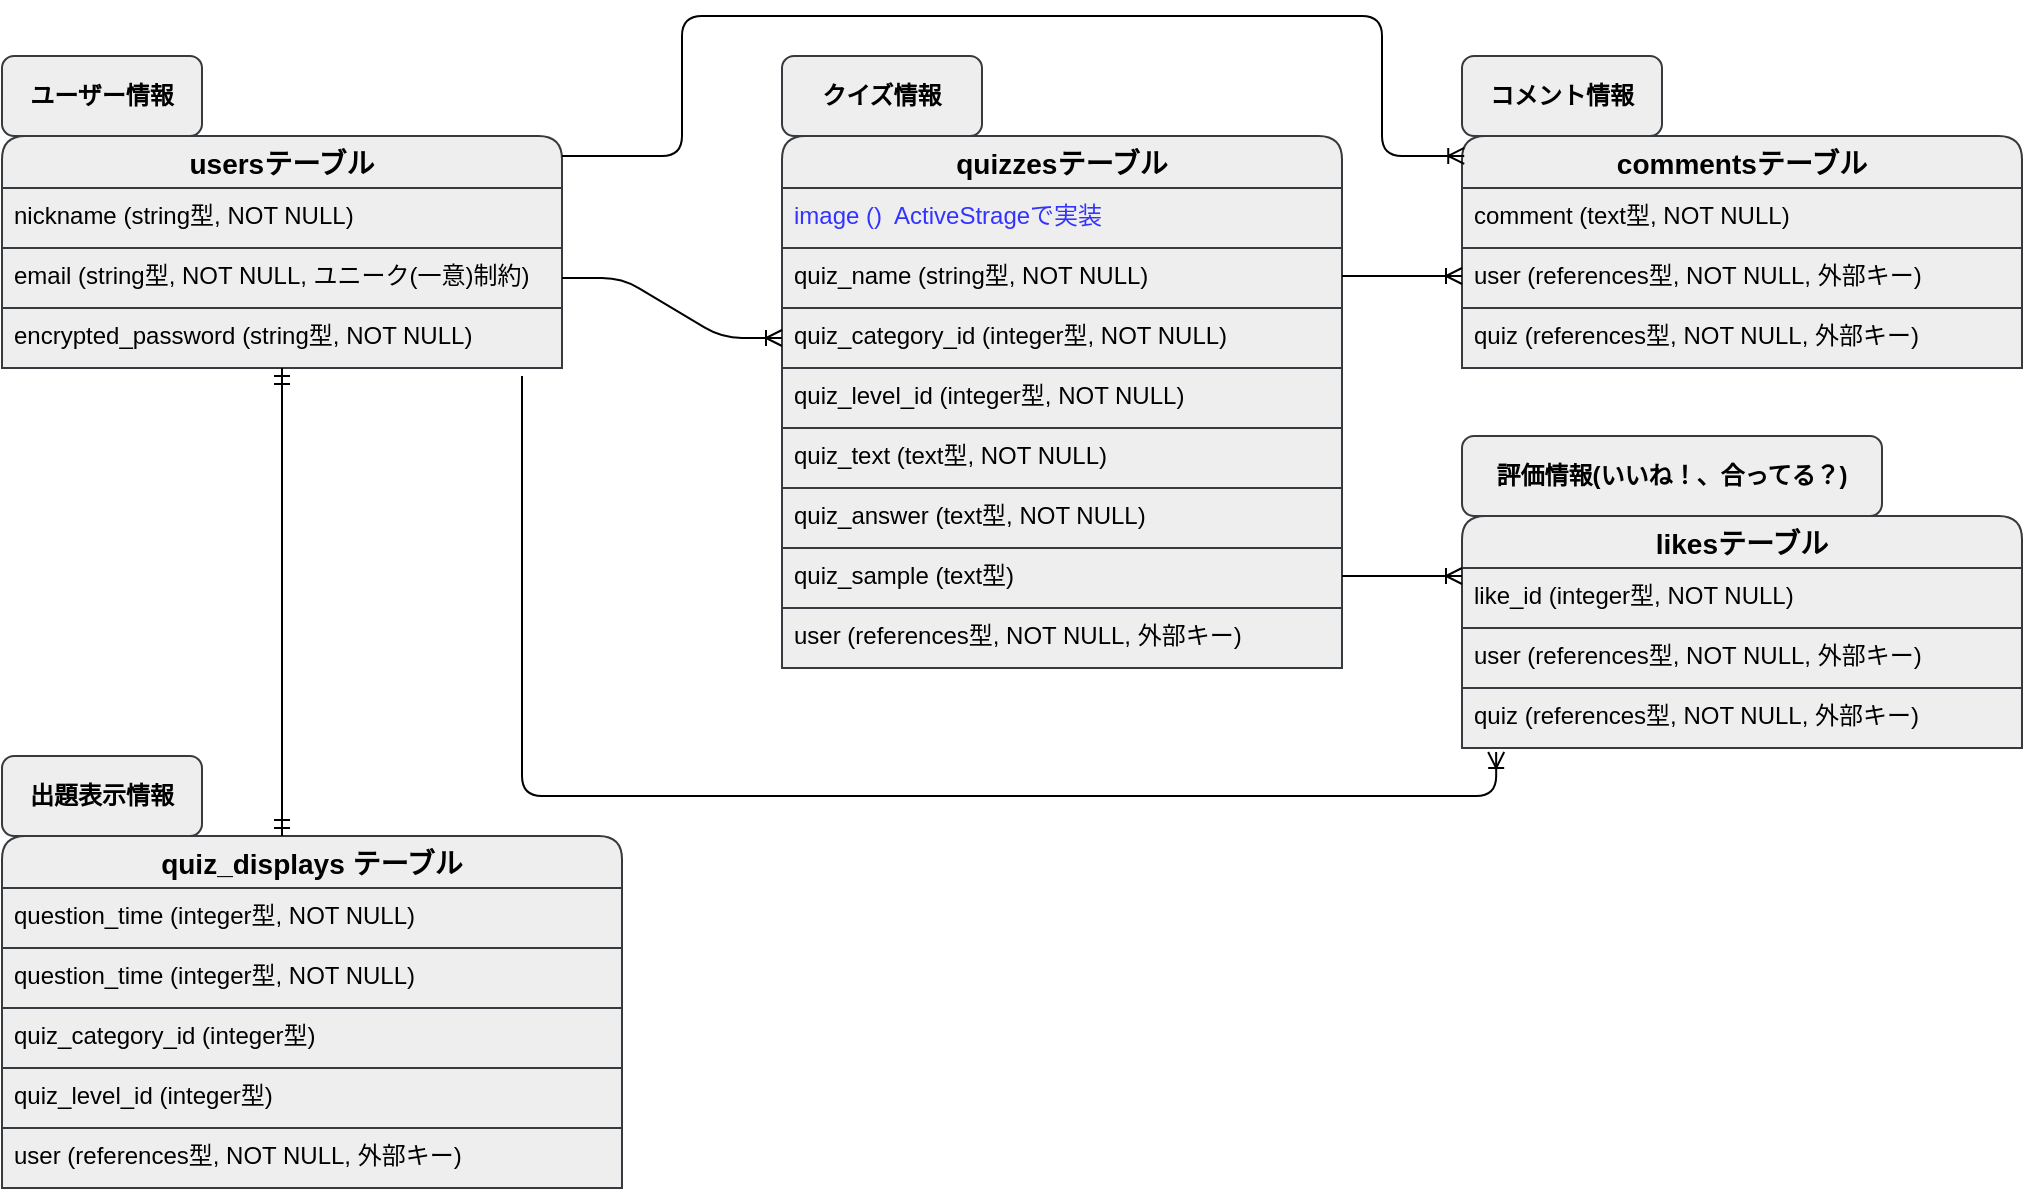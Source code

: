 <mxfile>
    <diagram id="iK9eycRJPg6SYrZd0W95" name="ページ１">
        <mxGraphModel dx="407" dy="526" grid="1" gridSize="10" guides="1" tooltips="0" connect="1" arrows="1" fold="1" page="1" pageScale="1" pageWidth="827" pageHeight="1169" math="0" shadow="0">
            <root>
                <mxCell id="VafTBtpye_XPdqLhDcZI-0"/>
                <mxCell id="VafTBtpye_XPdqLhDcZI-1" parent="VafTBtpye_XPdqLhDcZI-0"/>
                <mxCell id="drJjomzJPlkLiz0vsGmV-22" value="usersテーブル" style="swimlane;fontStyle=1;childLayout=stackLayout;horizontal=1;startSize=26;horizontalStack=0;resizeParent=1;resizeParentMax=0;resizeLast=0;collapsible=1;marginBottom=0;align=center;fontSize=14;rounded=1;labelBackgroundColor=none;fillColor=#eeeeee;strokeColor=#36393d;fontColor=#000000;" parent="VafTBtpye_XPdqLhDcZI-1" vertex="1">
                    <mxGeometry x="30" y="80" width="280" height="116" as="geometry"/>
                </mxCell>
                <mxCell id="drJjomzJPlkLiz0vsGmV-23" value="nickname (string型, NOT NULL)" style="text;strokeColor=#36393d;fillColor=#eeeeee;spacingLeft=4;spacingRight=4;overflow=hidden;rotatable=0;points=[[0,0.5],[1,0.5]];portConstraint=eastwest;fontSize=12;labelBackgroundColor=none;fontColor=#000000;" parent="drJjomzJPlkLiz0vsGmV-22" vertex="1">
                    <mxGeometry y="26" width="280" height="30" as="geometry"/>
                </mxCell>
                <mxCell id="drJjomzJPlkLiz0vsGmV-24" value="email (string型, NOT NULL, ユニーク(一意)制約)" style="text;strokeColor=#36393d;fillColor=#eeeeee;spacingLeft=4;spacingRight=4;overflow=hidden;rotatable=0;points=[[0,0.5],[1,0.5]];portConstraint=eastwest;fontSize=12;fontColor=#000000;" parent="drJjomzJPlkLiz0vsGmV-22" vertex="1">
                    <mxGeometry y="56" width="280" height="30" as="geometry"/>
                </mxCell>
                <mxCell id="drJjomzJPlkLiz0vsGmV-26" value="encrypted_password (string型, NOT NULL)" style="text;strokeColor=#36393d;fillColor=#eeeeee;spacingLeft=4;spacingRight=4;overflow=hidden;rotatable=0;points=[[0,0.5],[1,0.5]];portConstraint=eastwest;fontSize=12;fontColor=#000000;" parent="drJjomzJPlkLiz0vsGmV-22" vertex="1">
                    <mxGeometry y="86" width="280" height="30" as="geometry"/>
                </mxCell>
                <mxCell id="drJjomzJPlkLiz0vsGmV-43" style="edgeStyle=orthogonalEdgeStyle;rounded=0;orthogonalLoop=1;jettySize=auto;html=1;exitX=1;exitY=0.5;exitDx=0;exitDy=0;" parent="drJjomzJPlkLiz0vsGmV-22" edge="1">
                    <mxGeometry relative="1" as="geometry">
                        <mxPoint x="280" y="131" as="sourcePoint"/>
                        <mxPoint x="280" y="131" as="targetPoint"/>
                    </mxGeometry>
                </mxCell>
                <mxCell id="drJjomzJPlkLiz0vsGmV-46" value="quizzesテーブル" style="swimlane;fontStyle=1;childLayout=stackLayout;horizontal=1;startSize=26;horizontalStack=0;resizeParent=1;resizeParentMax=0;resizeLast=0;collapsible=1;marginBottom=0;align=center;fontSize=14;rounded=1;labelBackgroundColor=none;fillColor=#eeeeee;strokeColor=#36393d;fontColor=#000000;" parent="VafTBtpye_XPdqLhDcZI-1" vertex="1">
                    <mxGeometry x="420" y="80" width="280" height="266" as="geometry"/>
                </mxCell>
                <mxCell id="drJjomzJPlkLiz0vsGmV-47" value="image ()  ActiveStrageで実装" style="text;strokeColor=#36393d;fillColor=#eeeeee;spacingLeft=4;spacingRight=4;overflow=hidden;rotatable=0;points=[[0,0.5],[1,0.5]];portConstraint=eastwest;fontSize=12;fontColor=#3333FF;" parent="drJjomzJPlkLiz0vsGmV-46" vertex="1">
                    <mxGeometry y="26" width="280" height="30" as="geometry"/>
                </mxCell>
                <mxCell id="drJjomzJPlkLiz0vsGmV-48" value="quiz_name (string型, NOT NULL)" style="text;strokeColor=#36393d;fillColor=#eeeeee;spacingLeft=4;spacingRight=4;overflow=hidden;rotatable=0;points=[[0,0.5],[1,0.5]];portConstraint=eastwest;fontSize=12;fontColor=#000000;" parent="drJjomzJPlkLiz0vsGmV-46" vertex="1">
                    <mxGeometry y="56" width="280" height="30" as="geometry"/>
                </mxCell>
                <mxCell id="drJjomzJPlkLiz0vsGmV-50" value="quiz_category_id (integer型, NOT NULL)" style="text;strokeColor=#36393d;fillColor=#eeeeee;spacingLeft=4;spacingRight=4;overflow=hidden;rotatable=0;points=[[0,0.5],[1,0.5]];portConstraint=eastwest;fontSize=12;labelBackgroundColor=none;fontColor=#000000;" parent="drJjomzJPlkLiz0vsGmV-46" vertex="1">
                    <mxGeometry y="86" width="280" height="30" as="geometry"/>
                </mxCell>
                <mxCell id="drJjomzJPlkLiz0vsGmV-53" value="quiz_level_id (integer型, NOT NULL)" style="text;strokeColor=#36393d;fillColor=#eeeeee;spacingLeft=4;spacingRight=4;overflow=hidden;rotatable=0;points=[[0,0.5],[1,0.5]];portConstraint=eastwest;fontSize=12;fontColor=#000000;" parent="drJjomzJPlkLiz0vsGmV-46" vertex="1">
                    <mxGeometry y="116" width="280" height="30" as="geometry"/>
                </mxCell>
                <mxCell id="27" value="quiz_text (text型, NOT NULL)" style="text;strokeColor=#36393d;fillColor=#eeeeee;spacingLeft=4;spacingRight=4;overflow=hidden;rotatable=0;points=[[0,0.5],[1,0.5]];portConstraint=eastwest;fontSize=12;fontColor=#000000;" parent="drJjomzJPlkLiz0vsGmV-46" vertex="1">
                    <mxGeometry y="146" width="280" height="30" as="geometry"/>
                </mxCell>
                <mxCell id="28" value="quiz_answer (text型, NOT NULL)" style="text;strokeColor=#36393d;fillColor=#eeeeee;spacingLeft=4;spacingRight=4;overflow=hidden;rotatable=0;points=[[0,0.5],[1,0.5]];portConstraint=eastwest;fontSize=12;fontColor=#000000;" parent="drJjomzJPlkLiz0vsGmV-46" vertex="1">
                    <mxGeometry y="176" width="280" height="30" as="geometry"/>
                </mxCell>
                <mxCell id="29" value="quiz_sample (text型)" style="text;strokeColor=#36393d;fillColor=#eeeeee;spacingLeft=4;spacingRight=4;overflow=hidden;rotatable=0;points=[[0,0.5],[1,0.5]];portConstraint=eastwest;fontSize=12;fontColor=#000000;" parent="drJjomzJPlkLiz0vsGmV-46" vertex="1">
                    <mxGeometry y="206" width="280" height="30" as="geometry"/>
                </mxCell>
                <mxCell id="drJjomzJPlkLiz0vsGmV-58" value="user (references型, NOT NULL, 外部キー)" style="text;strokeColor=#36393d;fillColor=#eeeeee;spacingLeft=4;spacingRight=4;overflow=hidden;rotatable=0;points=[[0,0.5],[1,0.5]];portConstraint=eastwest;fontSize=12;fontColor=#000000;" parent="drJjomzJPlkLiz0vsGmV-46" vertex="1">
                    <mxGeometry y="236" width="280" height="30" as="geometry"/>
                </mxCell>
                <mxCell id="drJjomzJPlkLiz0vsGmV-59" value="quiz_displays テーブル" style="swimlane;fontStyle=1;childLayout=stackLayout;horizontal=1;startSize=26;horizontalStack=0;resizeParent=1;resizeParentMax=0;resizeLast=0;collapsible=1;marginBottom=0;align=center;fontSize=14;rounded=1;labelBackgroundColor=none;fillColor=#eeeeee;strokeColor=#36393d;fontColor=#000000;" parent="VafTBtpye_XPdqLhDcZI-1" vertex="1">
                    <mxGeometry x="30" y="430" width="310" height="176" as="geometry"/>
                </mxCell>
                <mxCell id="33" value="question_time (integer型, NOT NULL)" style="text;strokeColor=#36393d;fillColor=#eeeeee;spacingLeft=4;spacingRight=4;overflow=hidden;rotatable=0;points=[[0,0.5],[1,0.5]];portConstraint=eastwest;fontSize=12;fontColor=#000000;" parent="drJjomzJPlkLiz0vsGmV-59" vertex="1">
                    <mxGeometry y="26" width="310" height="30" as="geometry"/>
                </mxCell>
                <mxCell id="39" value="question_time (integer型, NOT NULL)" style="text;strokeColor=#36393d;fillColor=#eeeeee;spacingLeft=4;spacingRight=4;overflow=hidden;rotatable=0;points=[[0,0.5],[1,0.5]];portConstraint=eastwest;fontSize=12;fontColor=#000000;" parent="drJjomzJPlkLiz0vsGmV-59" vertex="1">
                    <mxGeometry y="56" width="310" height="30" as="geometry"/>
                </mxCell>
                <mxCell id="40" value="quiz_category_id (integer型)" style="text;strokeColor=#36393d;fillColor=#eeeeee;spacingLeft=4;spacingRight=4;overflow=hidden;rotatable=0;points=[[0,0.5],[1,0.5]];portConstraint=eastwest;fontSize=12;labelBackgroundColor=none;fontColor=#000000;" parent="drJjomzJPlkLiz0vsGmV-59" vertex="1">
                    <mxGeometry y="86" width="310" height="30" as="geometry"/>
                </mxCell>
                <mxCell id="41" value="quiz_level_id (integer型)" style="text;strokeColor=#36393d;fillColor=#eeeeee;spacingLeft=4;spacingRight=4;overflow=hidden;rotatable=0;points=[[0,0.5],[1,0.5]];portConstraint=eastwest;fontSize=12;fontColor=#000000;" parent="drJjomzJPlkLiz0vsGmV-59" vertex="1">
                    <mxGeometry y="116" width="310" height="30" as="geometry"/>
                </mxCell>
                <mxCell id="drJjomzJPlkLiz0vsGmV-64" value="user (references型, NOT NULL, 外部キー)" style="text;strokeColor=#36393d;fillColor=#eeeeee;spacingLeft=4;spacingRight=4;overflow=hidden;rotatable=0;points=[[0,0.5],[1,0.5]];portConstraint=eastwest;fontSize=12;fontColor=#000000;" parent="drJjomzJPlkLiz0vsGmV-59" vertex="1">
                    <mxGeometry y="146" width="310" height="30" as="geometry"/>
                </mxCell>
                <mxCell id="drJjomzJPlkLiz0vsGmV-65" style="edgeStyle=orthogonalEdgeStyle;rounded=0;orthogonalLoop=1;jettySize=auto;html=1;exitX=1;exitY=0.5;exitDx=0;exitDy=0;" parent="drJjomzJPlkLiz0vsGmV-59" edge="1">
                    <mxGeometry relative="1" as="geometry">
                        <mxPoint x="310" y="41" as="sourcePoint"/>
                        <mxPoint x="310" y="41" as="targetPoint"/>
                    </mxGeometry>
                </mxCell>
                <mxCell id="drJjomzJPlkLiz0vsGmV-87" value="ユーザー情報" style="whiteSpace=wrap;html=1;align=center;rounded=1;glass=0;labelBackgroundColor=none;strokeColor=#36393d;fillColor=#eeeeee;fontColor=#000000;fontStyle=1" parent="VafTBtpye_XPdqLhDcZI-1" vertex="1">
                    <mxGeometry x="30" y="40" width="100" height="40" as="geometry"/>
                </mxCell>
                <mxCell id="drJjomzJPlkLiz0vsGmV-88" value="クイズ情報" style="whiteSpace=wrap;html=1;align=center;rounded=1;glass=0;labelBackgroundColor=none;strokeColor=#36393d;fillColor=#eeeeee;fontColor=#000000;fontStyle=1" parent="VafTBtpye_XPdqLhDcZI-1" vertex="1">
                    <mxGeometry x="420" y="40" width="100" height="40" as="geometry"/>
                </mxCell>
                <mxCell id="drJjomzJPlkLiz0vsGmV-89" value="出題表示情報" style="whiteSpace=wrap;html=1;align=center;rounded=1;glass=0;labelBackgroundColor=none;strokeColor=#36393d;fillColor=#eeeeee;fontColor=#000000;fontStyle=1" parent="VafTBtpye_XPdqLhDcZI-1" vertex="1">
                    <mxGeometry x="30" y="390" width="100" height="40" as="geometry"/>
                </mxCell>
                <mxCell id="drJjomzJPlkLiz0vsGmV-94" value="" style="edgeStyle=entityRelationEdgeStyle;fontSize=12;html=1;endArrow=ERoneToMany;fontColor=#000000;entryX=0;entryY=0.5;entryDx=0;entryDy=0;" parent="VafTBtpye_XPdqLhDcZI-1" source="drJjomzJPlkLiz0vsGmV-24" target="drJjomzJPlkLiz0vsGmV-50" edge="1">
                    <mxGeometry width="100" height="100" relative="1" as="geometry">
                        <mxPoint x="310" y="211" as="sourcePoint"/>
                        <mxPoint x="410" y="178" as="targetPoint"/>
                    </mxGeometry>
                </mxCell>
                <mxCell id="3" value="commentsテーブル" style="swimlane;fontStyle=1;childLayout=stackLayout;horizontal=1;startSize=26;horizontalStack=0;resizeParent=1;resizeParentMax=0;resizeLast=0;collapsible=1;marginBottom=0;align=center;fontSize=14;rounded=1;labelBackgroundColor=none;fillColor=#eeeeee;strokeColor=#36393d;fontColor=#000000;" parent="VafTBtpye_XPdqLhDcZI-1" vertex="1">
                    <mxGeometry x="760" y="80" width="280" height="116" as="geometry"/>
                </mxCell>
                <mxCell id="14" value="comment (text型, NOT NULL)" style="text;strokeColor=#36393d;fillColor=#eeeeee;spacingLeft=4;spacingRight=4;overflow=hidden;rotatable=0;points=[[0,0.5],[1,0.5]];portConstraint=eastwest;fontSize=12;fontColor=#000000;" parent="3" vertex="1">
                    <mxGeometry y="26" width="280" height="30" as="geometry"/>
                </mxCell>
                <mxCell id="12" style="edgeStyle=orthogonalEdgeStyle;rounded=0;orthogonalLoop=1;jettySize=auto;html=1;exitX=1;exitY=0.5;exitDx=0;exitDy=0;" parent="3" edge="1">
                    <mxGeometry relative="1" as="geometry">
                        <mxPoint x="280" y="131" as="sourcePoint"/>
                        <mxPoint x="280" y="131" as="targetPoint"/>
                    </mxGeometry>
                </mxCell>
                <mxCell id="15" value="user (references型, NOT NULL, 外部キー)" style="text;strokeColor=#36393d;fillColor=#eeeeee;spacingLeft=4;spacingRight=4;overflow=hidden;rotatable=0;points=[[0,0.5],[1,0.5]];portConstraint=eastwest;fontSize=12;fontColor=#000000;" parent="3" vertex="1">
                    <mxGeometry y="56" width="280" height="30" as="geometry"/>
                </mxCell>
                <mxCell id="16" value="quiz (references型, NOT NULL, 外部キー)" style="text;strokeColor=#36393d;fillColor=#eeeeee;spacingLeft=4;spacingRight=4;overflow=hidden;rotatable=0;points=[[0,0.5],[1,0.5]];portConstraint=eastwest;fontSize=12;fontColor=#000000;" parent="3" vertex="1">
                    <mxGeometry y="86" width="280" height="30" as="geometry"/>
                </mxCell>
                <mxCell id="13" value="コメント情報" style="whiteSpace=wrap;html=1;align=center;rounded=1;glass=0;labelBackgroundColor=none;strokeColor=#36393d;fillColor=#eeeeee;fontColor=#000000;fontStyle=1" parent="VafTBtpye_XPdqLhDcZI-1" vertex="1">
                    <mxGeometry x="760" y="40" width="100" height="40" as="geometry"/>
                </mxCell>
                <mxCell id="17" value="" style="edgeStyle=orthogonalEdgeStyle;fontSize=12;html=1;endArrow=ERoneToMany;fontColor=#000000;entryX=0.004;entryY=0.086;entryDx=0;entryDy=0;exitX=1;exitY=0.5;exitDx=0;exitDy=0;entryPerimeter=0;" parent="VafTBtpye_XPdqLhDcZI-1" target="3" edge="1">
                    <mxGeometry width="100" height="100" relative="1" as="geometry">
                        <mxPoint x="310" y="90" as="sourcePoint"/>
                        <mxPoint x="420" y="90" as="targetPoint"/>
                        <Array as="points">
                            <mxPoint x="370" y="90"/>
                            <mxPoint x="370" y="20"/>
                            <mxPoint x="720" y="20"/>
                            <mxPoint x="720" y="90"/>
                        </Array>
                    </mxGeometry>
                </mxCell>
                <mxCell id="19" value="" style="edgeStyle=entityRelationEdgeStyle;fontSize=12;html=1;endArrow=ERoneToMany;fontColor=#000000;exitX=1;exitY=0.5;exitDx=0;exitDy=0;" parent="VafTBtpye_XPdqLhDcZI-1" edge="1">
                    <mxGeometry width="100" height="100" relative="1" as="geometry">
                        <mxPoint x="700" y="150" as="sourcePoint"/>
                        <mxPoint x="760" y="150" as="targetPoint"/>
                    </mxGeometry>
                </mxCell>
                <mxCell id="21" value="評価情報(いいね！、合ってる？)" style="whiteSpace=wrap;html=1;align=center;rounded=1;glass=0;labelBackgroundColor=none;strokeColor=#36393d;fillColor=#eeeeee;fontColor=#000000;fontStyle=1" parent="VafTBtpye_XPdqLhDcZI-1" vertex="1">
                    <mxGeometry x="760" y="230" width="210" height="40" as="geometry"/>
                </mxCell>
                <mxCell id="22" value="likesテーブル" style="swimlane;fontStyle=1;childLayout=stackLayout;horizontal=1;startSize=26;horizontalStack=0;resizeParent=1;resizeParentMax=0;resizeLast=0;collapsible=1;marginBottom=0;align=center;fontSize=14;rounded=1;labelBackgroundColor=none;fillColor=#eeeeee;strokeColor=#36393d;fontColor=#000000;" parent="VafTBtpye_XPdqLhDcZI-1" vertex="1">
                    <mxGeometry x="760" y="270" width="280" height="116" as="geometry"/>
                </mxCell>
                <mxCell id="24" style="edgeStyle=orthogonalEdgeStyle;rounded=0;orthogonalLoop=1;jettySize=auto;html=1;exitX=1;exitY=0.5;exitDx=0;exitDy=0;" parent="22" edge="1">
                    <mxGeometry relative="1" as="geometry">
                        <mxPoint x="280" y="131" as="sourcePoint"/>
                        <mxPoint x="280" y="131" as="targetPoint"/>
                    </mxGeometry>
                </mxCell>
                <mxCell id="43" value="like_id (integer型, NOT NULL)" style="text;strokeColor=#36393d;fillColor=#eeeeee;spacingLeft=4;spacingRight=4;overflow=hidden;rotatable=0;points=[[0,0.5],[1,0.5]];portConstraint=eastwest;fontSize=12;fontColor=#000000;" parent="22" vertex="1">
                    <mxGeometry y="26" width="280" height="30" as="geometry"/>
                </mxCell>
                <mxCell id="25" value="user (references型, NOT NULL, 外部キー)" style="text;strokeColor=#36393d;fillColor=#eeeeee;spacingLeft=4;spacingRight=4;overflow=hidden;rotatable=0;points=[[0,0.5],[1,0.5]];portConstraint=eastwest;fontSize=12;fontColor=#000000;" parent="22" vertex="1">
                    <mxGeometry y="56" width="280" height="30" as="geometry"/>
                </mxCell>
                <mxCell id="26" value="quiz (references型, NOT NULL, 外部キー)" style="text;strokeColor=#36393d;fillColor=#eeeeee;spacingLeft=4;spacingRight=4;overflow=hidden;rotatable=0;points=[[0,0.5],[1,0.5]];portConstraint=eastwest;fontSize=12;fontColor=#000000;" parent="22" vertex="1">
                    <mxGeometry y="86" width="280" height="30" as="geometry"/>
                </mxCell>
                <mxCell id="30" value="" style="edgeStyle=entityRelationEdgeStyle;fontSize=12;html=1;endArrow=ERoneToMany;fontColor=#000000;exitX=1;exitY=0.5;exitDx=0;exitDy=0;" parent="VafTBtpye_XPdqLhDcZI-1" edge="1">
                    <mxGeometry width="100" height="100" relative="1" as="geometry">
                        <mxPoint x="700" y="300" as="sourcePoint"/>
                        <mxPoint x="760" y="300" as="targetPoint"/>
                    </mxGeometry>
                </mxCell>
                <mxCell id="31" value="" style="edgeStyle=orthogonalEdgeStyle;fontSize=12;html=1;endArrow=ERoneToMany;fontColor=#000000;entryX=0.061;entryY=1.067;entryDx=0;entryDy=0;entryPerimeter=0;" parent="VafTBtpye_XPdqLhDcZI-1" target="26" edge="1">
                    <mxGeometry width="100" height="100" relative="1" as="geometry">
                        <mxPoint x="290" y="200" as="sourcePoint"/>
                        <mxPoint x="780.0" y="389.976" as="targetPoint"/>
                        <Array as="points">
                            <mxPoint x="290" y="410"/>
                            <mxPoint x="777" y="410"/>
                        </Array>
                    </mxGeometry>
                </mxCell>
                <mxCell id="32" value="" style="fontSize=12;html=1;endArrow=ERmandOne;startArrow=ERmandOne;fontColor=#000000;entryX=0.5;entryY=1;entryDx=0;entryDy=0;" parent="VafTBtpye_XPdqLhDcZI-1" target="drJjomzJPlkLiz0vsGmV-22" edge="1">
                    <mxGeometry width="100" height="100" relative="1" as="geometry">
                        <mxPoint x="170" y="430" as="sourcePoint"/>
                        <mxPoint x="220" y="230" as="targetPoint"/>
                    </mxGeometry>
                </mxCell>
            </root>
        </mxGraphModel>
    </diagram>
</mxfile>